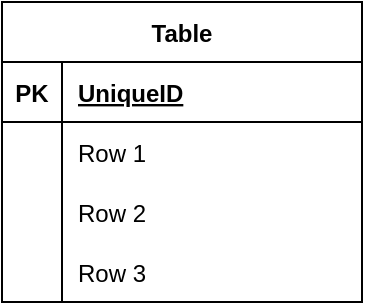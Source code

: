 <mxfile version="20.6.2" type="device"><diagram id="w8SFvjdXLHK2wFSuyOrP" name="ERD"><mxGraphModel dx="1078" dy="500" grid="1" gridSize="10" guides="1" tooltips="1" connect="1" arrows="1" fold="1" page="1" pageScale="1" pageWidth="850" pageHeight="1100" math="0" shadow="0"><root><mxCell id="0"/><mxCell id="1" parent="0"/><mxCell id="UYQEgMNr6z1V1oFCzLZn-1" value="Table" style="shape=table;startSize=30;container=1;collapsible=1;childLayout=tableLayout;fixedRows=1;rowLines=0;fontStyle=1;align=center;resizeLast=1;" vertex="1" parent="1"><mxGeometry x="245" y="150" width="180" height="150" as="geometry"/></mxCell><mxCell id="UYQEgMNr6z1V1oFCzLZn-2" value="" style="shape=tableRow;horizontal=0;startSize=0;swimlaneHead=0;swimlaneBody=0;fillColor=none;collapsible=0;dropTarget=0;points=[[0,0.5],[1,0.5]];portConstraint=eastwest;top=0;left=0;right=0;bottom=1;" vertex="1" parent="UYQEgMNr6z1V1oFCzLZn-1"><mxGeometry y="30" width="180" height="30" as="geometry"/></mxCell><mxCell id="UYQEgMNr6z1V1oFCzLZn-3" value="PK" style="shape=partialRectangle;connectable=0;fillColor=none;top=0;left=0;bottom=0;right=0;fontStyle=1;overflow=hidden;" vertex="1" parent="UYQEgMNr6z1V1oFCzLZn-2"><mxGeometry width="30" height="30" as="geometry"><mxRectangle width="30" height="30" as="alternateBounds"/></mxGeometry></mxCell><mxCell id="UYQEgMNr6z1V1oFCzLZn-4" value="UniqueID" style="shape=partialRectangle;connectable=0;fillColor=none;top=0;left=0;bottom=0;right=0;align=left;spacingLeft=6;fontStyle=5;overflow=hidden;" vertex="1" parent="UYQEgMNr6z1V1oFCzLZn-2"><mxGeometry x="30" width="150" height="30" as="geometry"><mxRectangle width="150" height="30" as="alternateBounds"/></mxGeometry></mxCell><mxCell id="UYQEgMNr6z1V1oFCzLZn-5" value="" style="shape=tableRow;horizontal=0;startSize=0;swimlaneHead=0;swimlaneBody=0;fillColor=none;collapsible=0;dropTarget=0;points=[[0,0.5],[1,0.5]];portConstraint=eastwest;top=0;left=0;right=0;bottom=0;" vertex="1" parent="UYQEgMNr6z1V1oFCzLZn-1"><mxGeometry y="60" width="180" height="30" as="geometry"/></mxCell><mxCell id="UYQEgMNr6z1V1oFCzLZn-6" value="" style="shape=partialRectangle;connectable=0;fillColor=none;top=0;left=0;bottom=0;right=0;editable=1;overflow=hidden;" vertex="1" parent="UYQEgMNr6z1V1oFCzLZn-5"><mxGeometry width="30" height="30" as="geometry"><mxRectangle width="30" height="30" as="alternateBounds"/></mxGeometry></mxCell><mxCell id="UYQEgMNr6z1V1oFCzLZn-7" value="Row 1" style="shape=partialRectangle;connectable=0;fillColor=none;top=0;left=0;bottom=0;right=0;align=left;spacingLeft=6;overflow=hidden;" vertex="1" parent="UYQEgMNr6z1V1oFCzLZn-5"><mxGeometry x="30" width="150" height="30" as="geometry"><mxRectangle width="150" height="30" as="alternateBounds"/></mxGeometry></mxCell><mxCell id="UYQEgMNr6z1V1oFCzLZn-8" value="" style="shape=tableRow;horizontal=0;startSize=0;swimlaneHead=0;swimlaneBody=0;fillColor=none;collapsible=0;dropTarget=0;points=[[0,0.5],[1,0.5]];portConstraint=eastwest;top=0;left=0;right=0;bottom=0;" vertex="1" parent="UYQEgMNr6z1V1oFCzLZn-1"><mxGeometry y="90" width="180" height="30" as="geometry"/></mxCell><mxCell id="UYQEgMNr6z1V1oFCzLZn-9" value="" style="shape=partialRectangle;connectable=0;fillColor=none;top=0;left=0;bottom=0;right=0;editable=1;overflow=hidden;" vertex="1" parent="UYQEgMNr6z1V1oFCzLZn-8"><mxGeometry width="30" height="30" as="geometry"><mxRectangle width="30" height="30" as="alternateBounds"/></mxGeometry></mxCell><mxCell id="UYQEgMNr6z1V1oFCzLZn-10" value="Row 2" style="shape=partialRectangle;connectable=0;fillColor=none;top=0;left=0;bottom=0;right=0;align=left;spacingLeft=6;overflow=hidden;" vertex="1" parent="UYQEgMNr6z1V1oFCzLZn-8"><mxGeometry x="30" width="150" height="30" as="geometry"><mxRectangle width="150" height="30" as="alternateBounds"/></mxGeometry></mxCell><mxCell id="UYQEgMNr6z1V1oFCzLZn-11" value="" style="shape=tableRow;horizontal=0;startSize=0;swimlaneHead=0;swimlaneBody=0;fillColor=none;collapsible=0;dropTarget=0;points=[[0,0.5],[1,0.5]];portConstraint=eastwest;top=0;left=0;right=0;bottom=0;" vertex="1" parent="UYQEgMNr6z1V1oFCzLZn-1"><mxGeometry y="120" width="180" height="30" as="geometry"/></mxCell><mxCell id="UYQEgMNr6z1V1oFCzLZn-12" value="" style="shape=partialRectangle;connectable=0;fillColor=none;top=0;left=0;bottom=0;right=0;editable=1;overflow=hidden;" vertex="1" parent="UYQEgMNr6z1V1oFCzLZn-11"><mxGeometry width="30" height="30" as="geometry"><mxRectangle width="30" height="30" as="alternateBounds"/></mxGeometry></mxCell><mxCell id="UYQEgMNr6z1V1oFCzLZn-13" value="Row 3" style="shape=partialRectangle;connectable=0;fillColor=none;top=0;left=0;bottom=0;right=0;align=left;spacingLeft=6;overflow=hidden;" vertex="1" parent="UYQEgMNr6z1V1oFCzLZn-11"><mxGeometry x="30" width="150" height="30" as="geometry"><mxRectangle width="150" height="30" as="alternateBounds"/></mxGeometry></mxCell></root></mxGraphModel></diagram></mxfile>